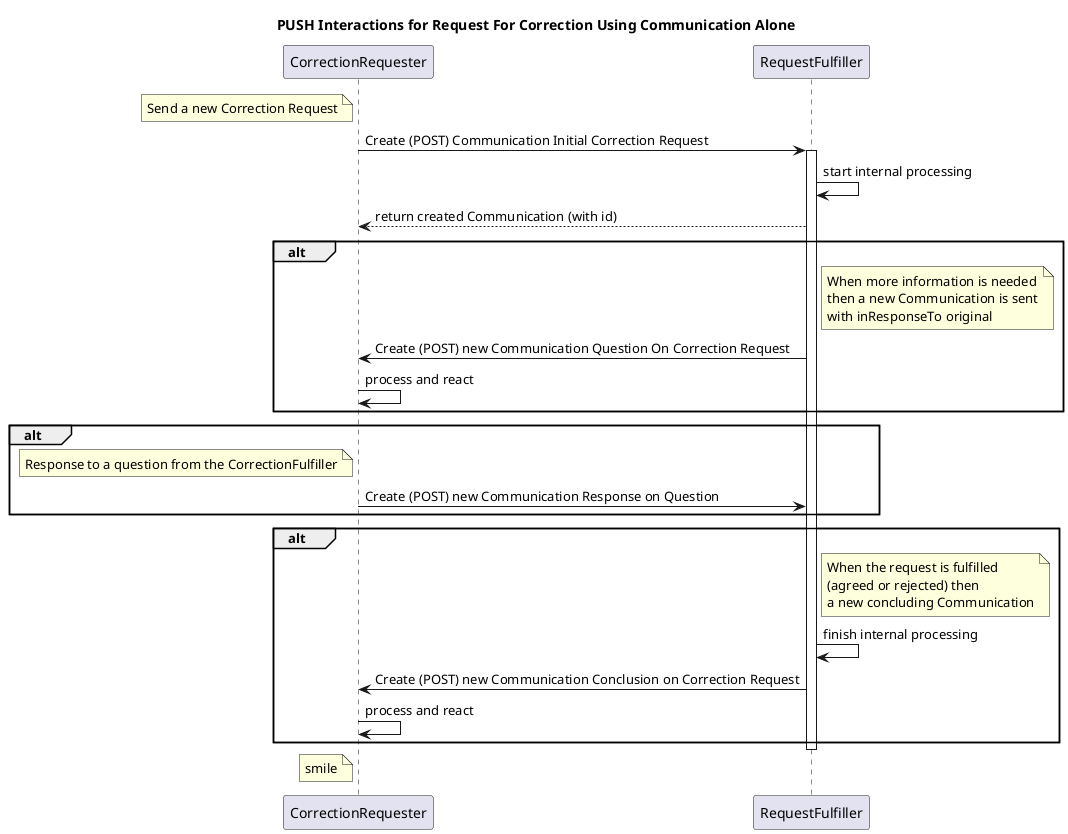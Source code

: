 @startuml
title PUSH Interactions for Request For Correction Using Communication Alone

note left of CorrectionRequester
Send a new Correction Request
end note
CorrectionRequester->RequestFulfiller: Create (POST) Communication Initial Correction Request
activate RequestFulfiller
RequestFulfiller->RequestFulfiller: start internal processing
RequestFulfiller-->CorrectionRequester: return created Communication (with id)

alt
note right of RequestFulfiller
When more information is needed
then a new Communication is sent
with inResponseTo original
end note
CorrectionRequester<-RequestFulfiller: Create (POST) new Communication Question On Correction Request
CorrectionRequester -> CorrectionRequester: process and react
end

alt
note left of CorrectionRequester
Response to a question from the CorrectionFulfiller
end note
CorrectionRequester->RequestFulfiller: Create (POST) new Communication Response on Question
end



alt
note right of RequestFulfiller
When the request is fulfilled
(agreed or rejected) then 
a new concluding Communication
end note
RequestFulfiller->RequestFulfiller: finish internal processing
CorrectionRequester<-RequestFulfiller: Create (POST) new Communication Conclusion on Correction Request
CorrectionRequester -> CorrectionRequester: process and react
end

Deactivate RequestFulfiller
note left of CorrectionRequester: smile
@enduml
